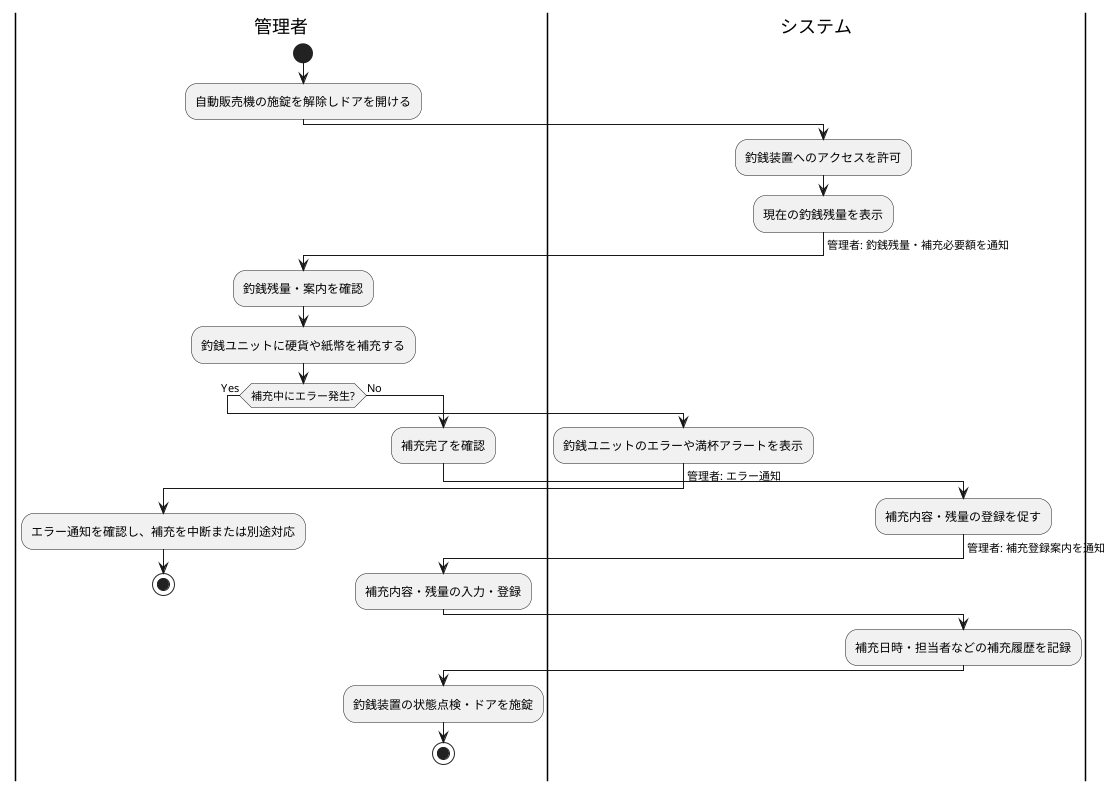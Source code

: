 @startuml
|管理者|
  start
  :自動販売機の施錠を解除しドアを開ける;

|システム|
  :釣銭装置へのアクセスを許可;
  :現在の釣銭残量を表示;
  ->管理者: 釣銭残量・補充必要額を通知;

|管理者|
  :釣銭残量・案内を確認;
  :釣銭ユニットに硬貨や紙幣を補充する;

  if (補充中にエラー発生?) then (Yes)
    |システム|
      :釣銭ユニットのエラーや満杯アラートを表示;
      ->管理者: エラー通知;
    |管理者|
      :エラー通知を確認し、補充を中断または別途対応;
      stop
  else (No)
    :補充完了を確認;
    |システム|
      :補充内容・残量の登録を促す;
      ->管理者: 補充登録案内を通知;
    |管理者|
      :補充内容・残量の入力・登録;
    |システム|
      :補充日時・担当者などの補充履歴を記録;
    |管理者|
      :釣銭装置の状態点検・ドアを施錠;

      stop
  endif
@enduml